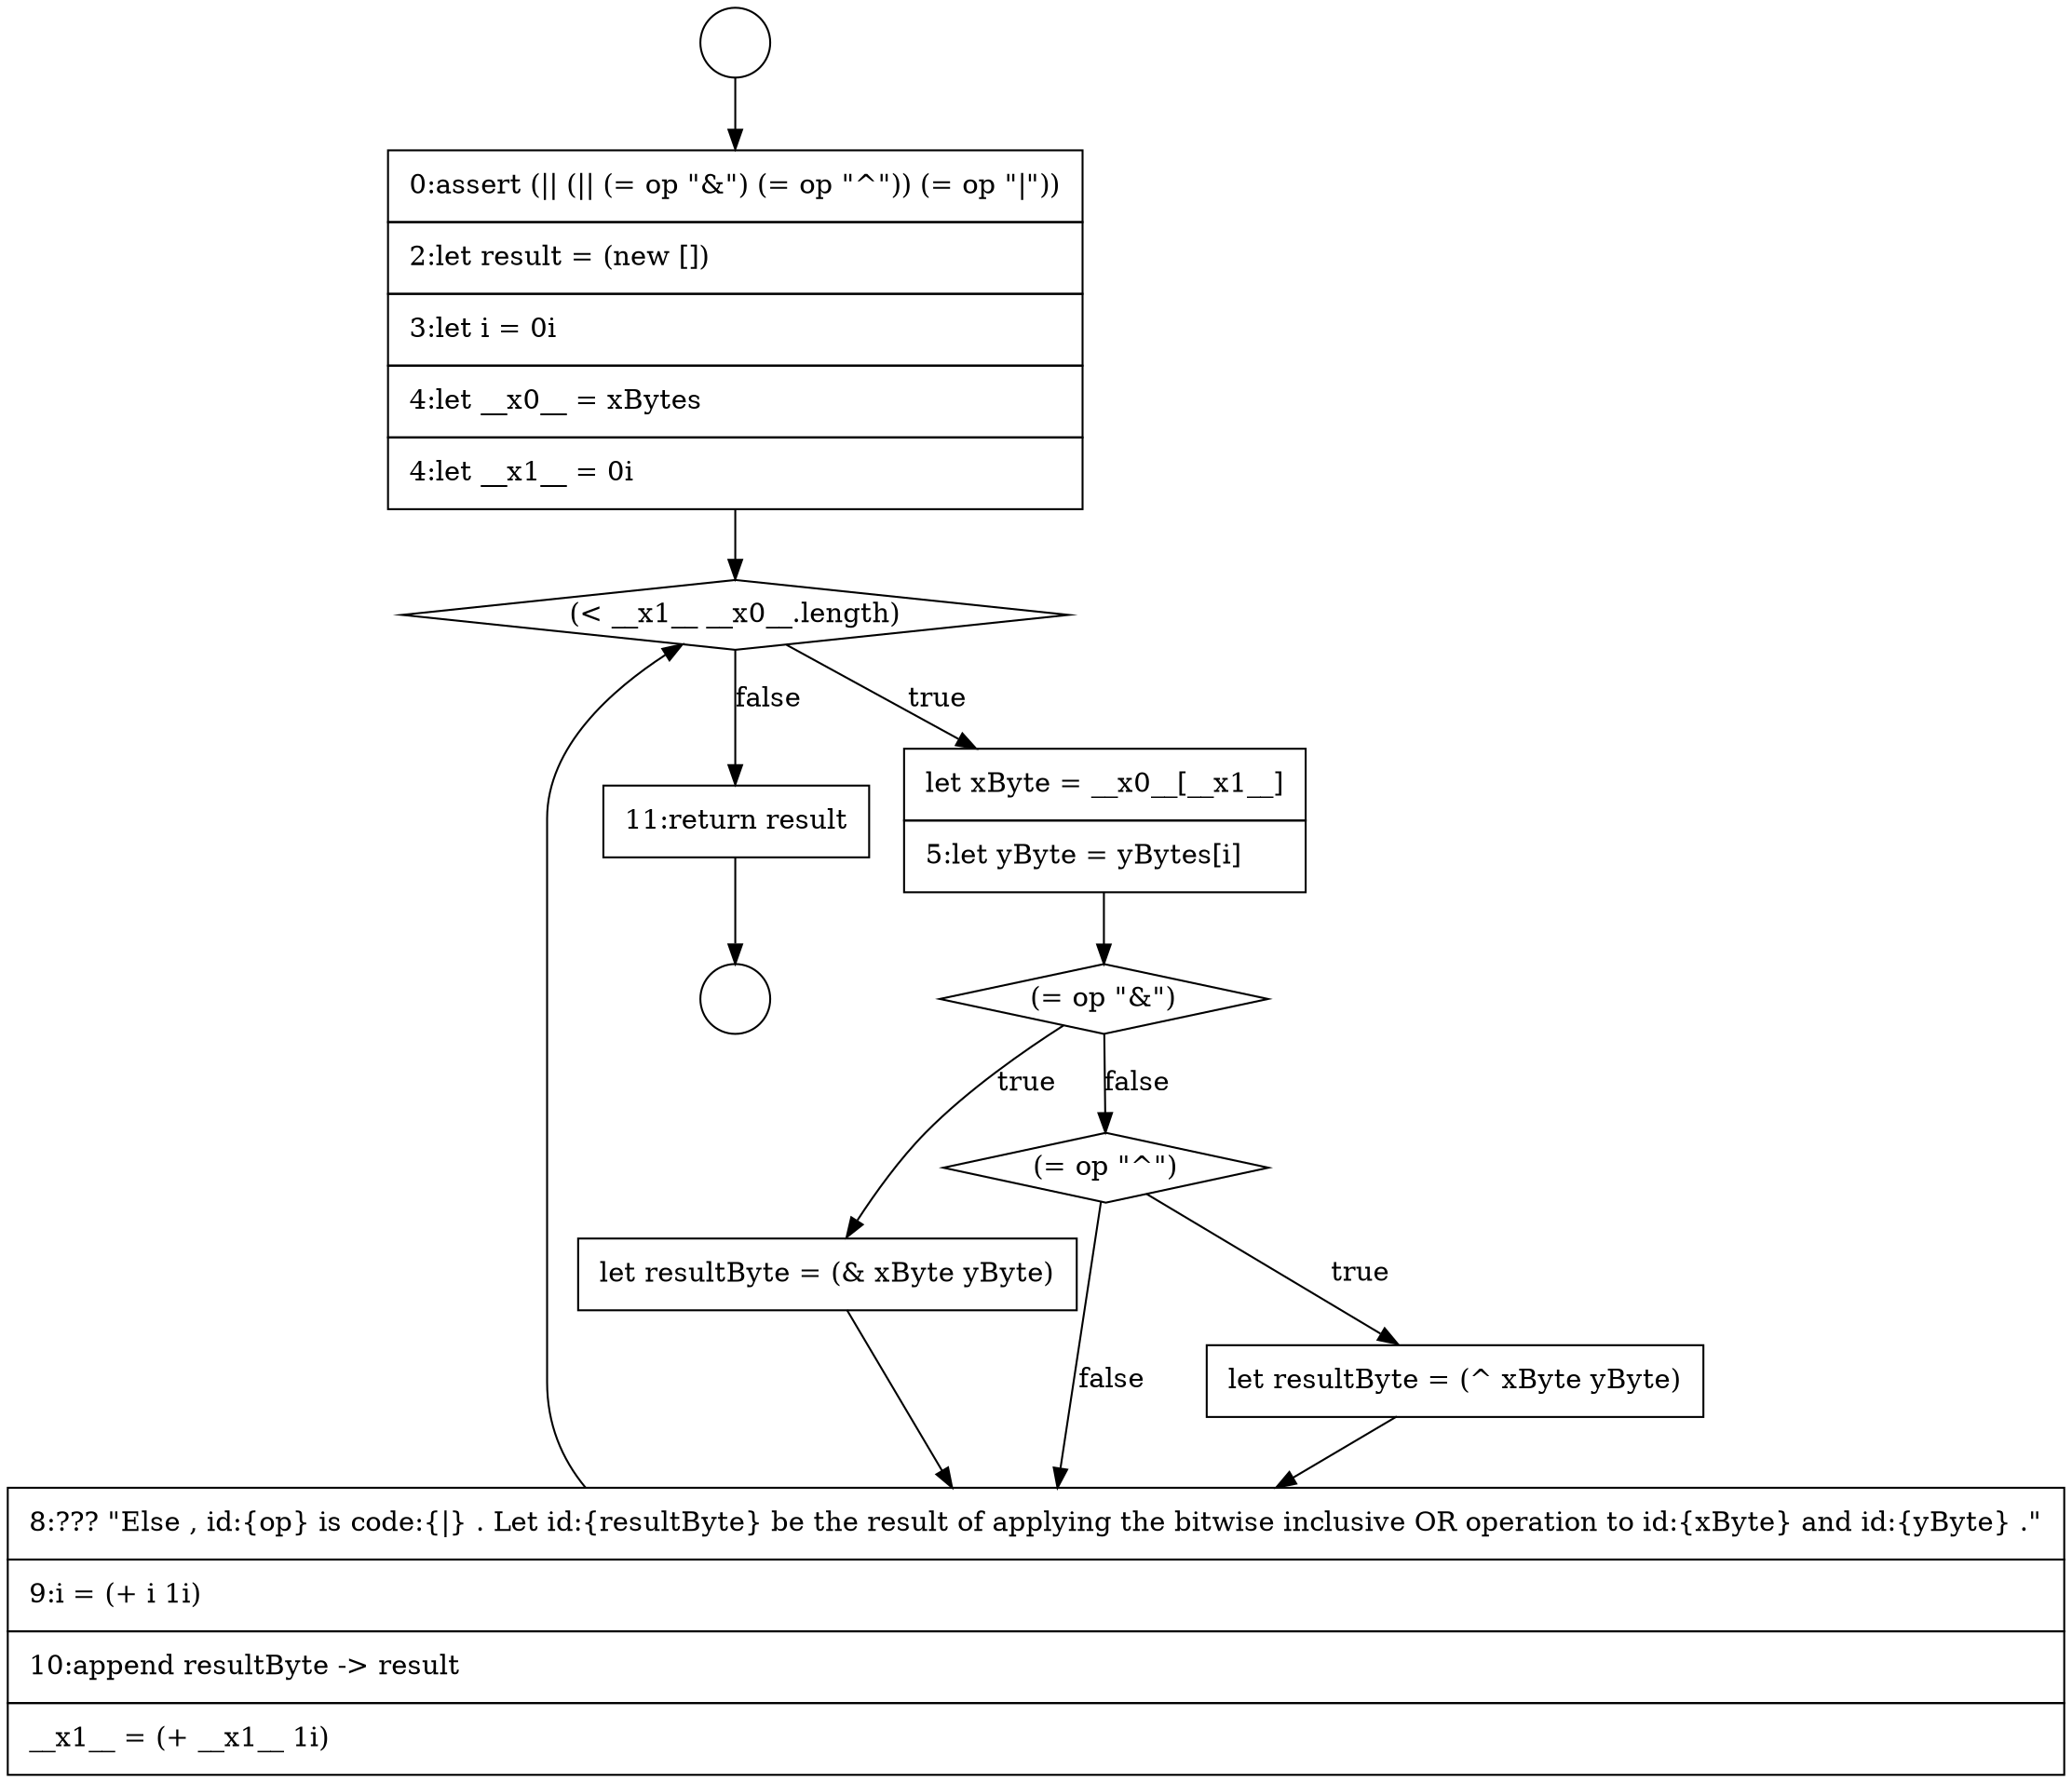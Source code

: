digraph {
  node0 [shape=circle label=" " color="black" fillcolor="white" style=filled]
  node5 [shape=diamond, label=<<font color="black">(= op &quot;&amp;&quot;)</font>> color="black" fillcolor="white" style=filled]
  node10 [shape=none, margin=0, label=<<font color="black">
    <table border="0" cellborder="1" cellspacing="0" cellpadding="10">
      <tr><td align="left">11:return result</td></tr>
    </table>
  </font>> color="black" fillcolor="white" style=filled]
  node1 [shape=circle label=" " color="black" fillcolor="white" style=filled]
  node6 [shape=none, margin=0, label=<<font color="black">
    <table border="0" cellborder="1" cellspacing="0" cellpadding="10">
      <tr><td align="left">let resultByte = (&amp; xByte yByte)</td></tr>
    </table>
  </font>> color="black" fillcolor="white" style=filled]
  node9 [shape=none, margin=0, label=<<font color="black">
    <table border="0" cellborder="1" cellspacing="0" cellpadding="10">
      <tr><td align="left">8:??? &quot;Else , id:{op} is code:{|} . Let id:{resultByte} be the result of applying the bitwise inclusive OR operation to id:{xByte} and id:{yByte} .&quot;</td></tr>
      <tr><td align="left">9:i = (+ i 1i)</td></tr>
      <tr><td align="left">10:append resultByte -&gt; result</td></tr>
      <tr><td align="left">__x1__ = (+ __x1__ 1i)</td></tr>
    </table>
  </font>> color="black" fillcolor="white" style=filled]
  node2 [shape=none, margin=0, label=<<font color="black">
    <table border="0" cellborder="1" cellspacing="0" cellpadding="10">
      <tr><td align="left">0:assert (|| (|| (= op &quot;&amp;&quot;) (= op &quot;^&quot;)) (= op &quot;|&quot;))</td></tr>
      <tr><td align="left">2:let result = (new [])</td></tr>
      <tr><td align="left">3:let i = 0i</td></tr>
      <tr><td align="left">4:let __x0__ = xBytes</td></tr>
      <tr><td align="left">4:let __x1__ = 0i</td></tr>
    </table>
  </font>> color="black" fillcolor="white" style=filled]
  node7 [shape=diamond, label=<<font color="black">(= op &quot;^&quot;)</font>> color="black" fillcolor="white" style=filled]
  node3 [shape=diamond, label=<<font color="black">(&lt; __x1__ __x0__.length)</font>> color="black" fillcolor="white" style=filled]
  node8 [shape=none, margin=0, label=<<font color="black">
    <table border="0" cellborder="1" cellspacing="0" cellpadding="10">
      <tr><td align="left">let resultByte = (^ xByte yByte)</td></tr>
    </table>
  </font>> color="black" fillcolor="white" style=filled]
  node4 [shape=none, margin=0, label=<<font color="black">
    <table border="0" cellborder="1" cellspacing="0" cellpadding="10">
      <tr><td align="left">let xByte = __x0__[__x1__]</td></tr>
      <tr><td align="left">5:let yByte = yBytes[i]</td></tr>
    </table>
  </font>> color="black" fillcolor="white" style=filled]
  node7 -> node8 [label=<<font color="black">true</font>> color="black"]
  node7 -> node9 [label=<<font color="black">false</font>> color="black"]
  node10 -> node1 [ color="black"]
  node0 -> node2 [ color="black"]
  node4 -> node5 [ color="black"]
  node8 -> node9 [ color="black"]
  node5 -> node6 [label=<<font color="black">true</font>> color="black"]
  node5 -> node7 [label=<<font color="black">false</font>> color="black"]
  node3 -> node4 [label=<<font color="black">true</font>> color="black"]
  node3 -> node10 [label=<<font color="black">false</font>> color="black"]
  node6 -> node9 [ color="black"]
  node2 -> node3 [ color="black"]
  node9 -> node3 [ color="black"]
}
